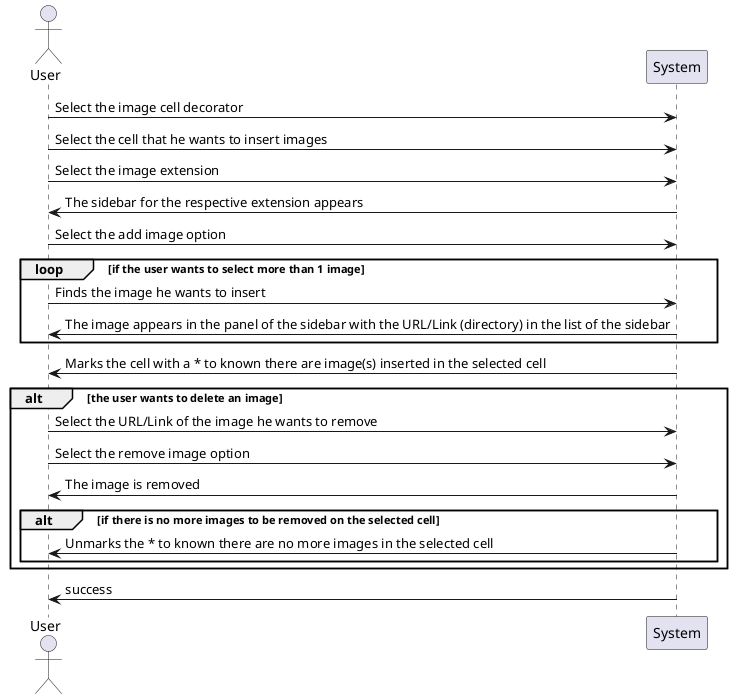 @startuml core06.1_analysis.png

actor User

participant "System" as s

User->s: Select the image cell decorator
User->s: Select the cell that he wants to insert images
User->s: Select the image extension
s->User: The sidebar for the respective extension appears
User->s: Select the add image option

loop if the user wants to select more than 1 image
User->s: Finds the image he wants to insert
s->User: The image appears in the panel of the sidebar with the URL/Link (directory) in the list of the sidebar
end

s->User: Marks the cell with a * to known there are image(s) inserted in the selected cell

alt the user wants to delete an image
User->s: Select the URL/Link of the image he wants to remove
User->s: Select the remove image option
s->User: The image is removed
alt if there is no more images to be removed on the selected cell
s->User: Unmarks the * to known there are no more images in the selected cell
end
end

s->User: success

@enduml

